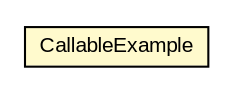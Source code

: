 #!/usr/local/bin/dot
#
# Class diagram 
# Generated by UMLGraph version R5_6 (http://www.umlgraph.org/)
#

digraph G {
	edge [fontname="arial",fontsize=10,labelfontname="arial",labelfontsize=10];
	node [fontname="arial",fontsize=10,shape=plaintext];
	nodesep=0.25;
	ranksep=0.5;
	// java_oo.thread.CallableExample
	c1269 [label=<<table title="java_oo.thread.CallableExample" border="0" cellborder="1" cellspacing="0" cellpadding="2" port="p" bgcolor="lemonChiffon" href="./CallableExample.html">
		<tr><td><table border="0" cellspacing="0" cellpadding="1">
<tr><td align="center" balign="center"> CallableExample </td></tr>
		</table></td></tr>
		</table>>, URL="./CallableExample.html", fontname="arial", fontcolor="black", fontsize=10.0];
}

